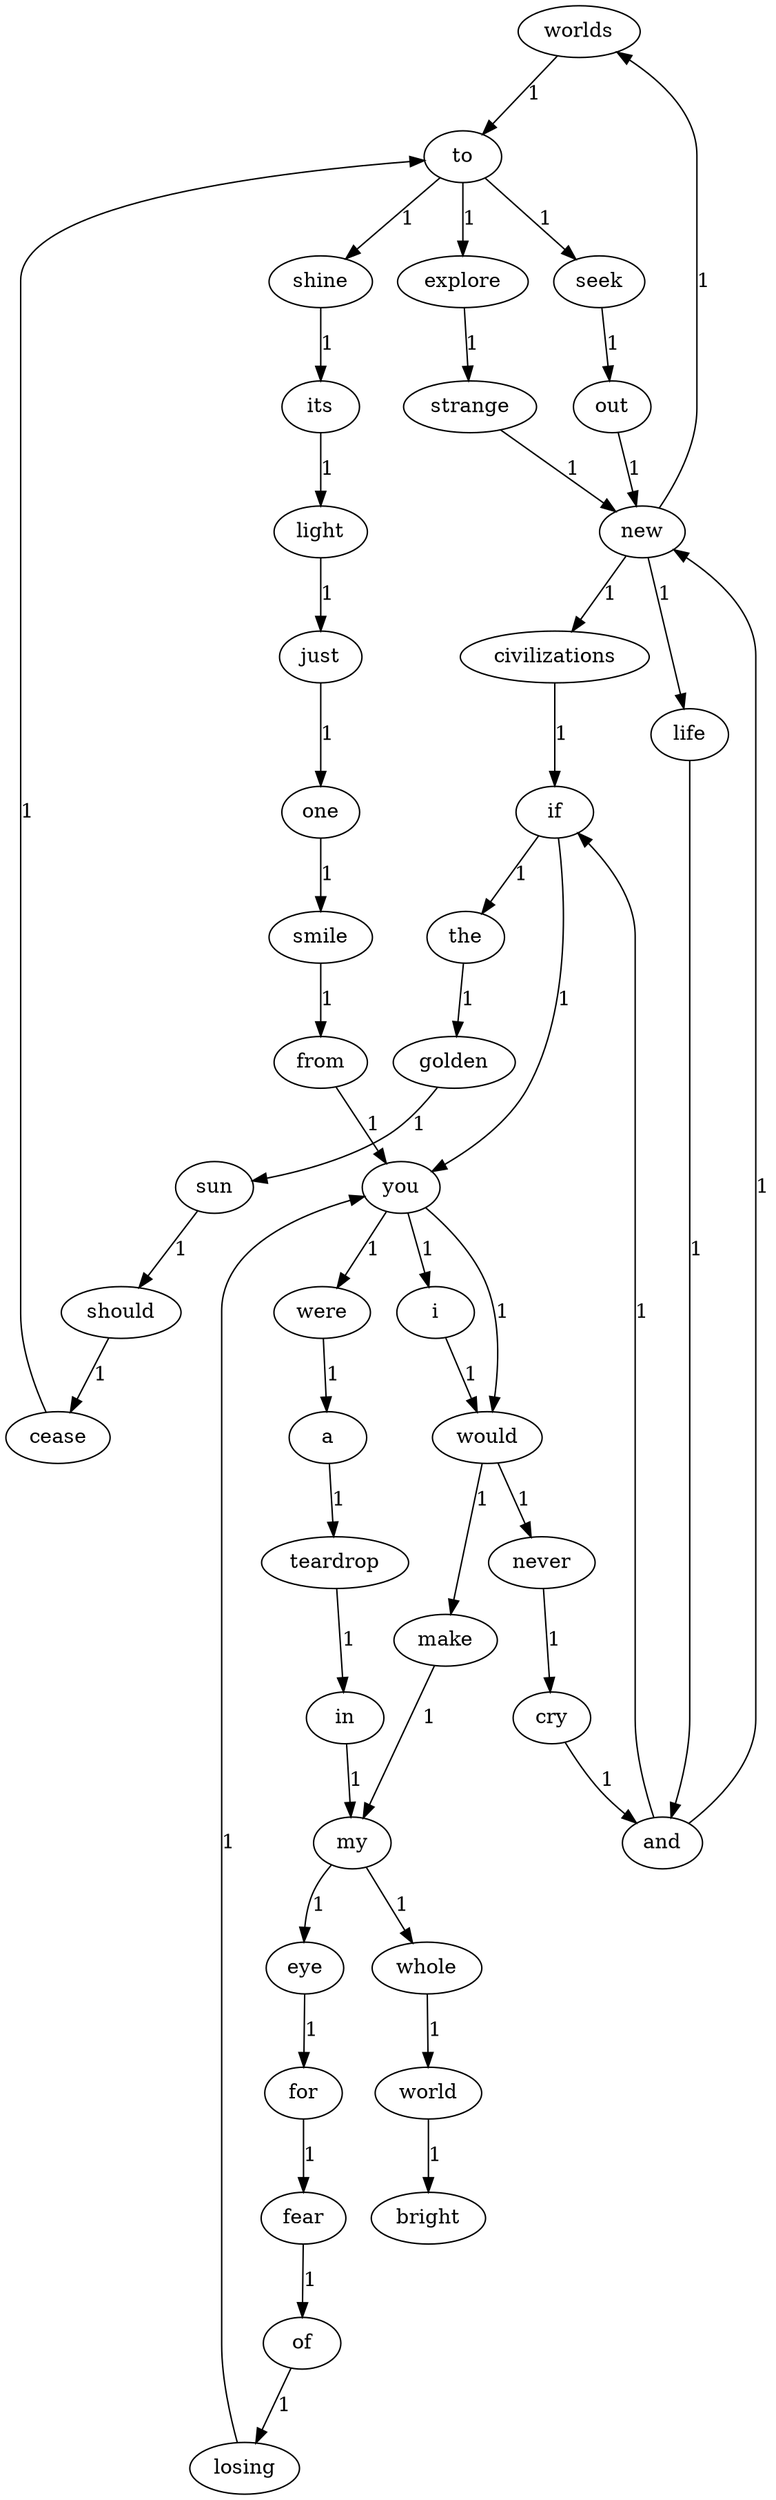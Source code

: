 digraph G {
    "worlds" -> "to" [label="1"];
    "teardrop" -> "in" [label="1"];
    "for" -> "fear" [label="1"];
    "whole" -> "world" [label="1"];
    "seek" -> "out" [label="1"];
    "sun" -> "should" [label="1"];
    "life" -> "and" [label="1"];
    "out" -> "new" [label="1"];
    "losing" -> "you" [label="1"];
    "smile" -> "from" [label="1"];
    "world" -> "bright" [label="1"];
    "would" -> "never" [label="1"];
    "would" -> "make" [label="1"];
    "and" -> "new" [label="1"];
    "and" -> "if" [label="1"];
    "of" -> "losing" [label="1"];
    "golden" -> "sun" [label="1"];
    "should" -> "cease" [label="1"];
    "from" -> "you" [label="1"];
    "civilizations" -> "if" [label="1"];
    "if" -> "the" [label="1"];
    "if" -> "you" [label="1"];
    "just" -> "one" [label="1"];
    "make" -> "my" [label="1"];
    "you" -> "would" [label="1"];
    "you" -> "were" [label="1"];
    "you" -> "i" [label="1"];
    "fear" -> "of" [label="1"];
    "new" -> "worlds" [label="1"];
    "new" -> "civilizations" [label="1"];
    "new" -> "life" [label="1"];
    "a" -> "teardrop" [label="1"];
    "explore" -> "strange" [label="1"];
    "in" -> "my" [label="1"];
    "one" -> "smile" [label="1"];
    "i" -> "would" [label="1"];
    "its" -> "light" [label="1"];
    "cry" -> "and" [label="1"];
    "my" -> "eye" [label="1"];
    "my" -> "whole" [label="1"];
    "strange" -> "new" [label="1"];
    "shine" -> "its" [label="1"];
    "eye" -> "for" [label="1"];
    "the" -> "golden" [label="1"];
    "never" -> "cry" [label="1"];
    "cease" -> "to" [label="1"];
    "light" -> "just" [label="1"];
    "were" -> "a" [label="1"];
    "to" -> "explore" [label="1"];
    "to" -> "seek" [label="1"];
    "to" -> "shine" [label="1"];
}

